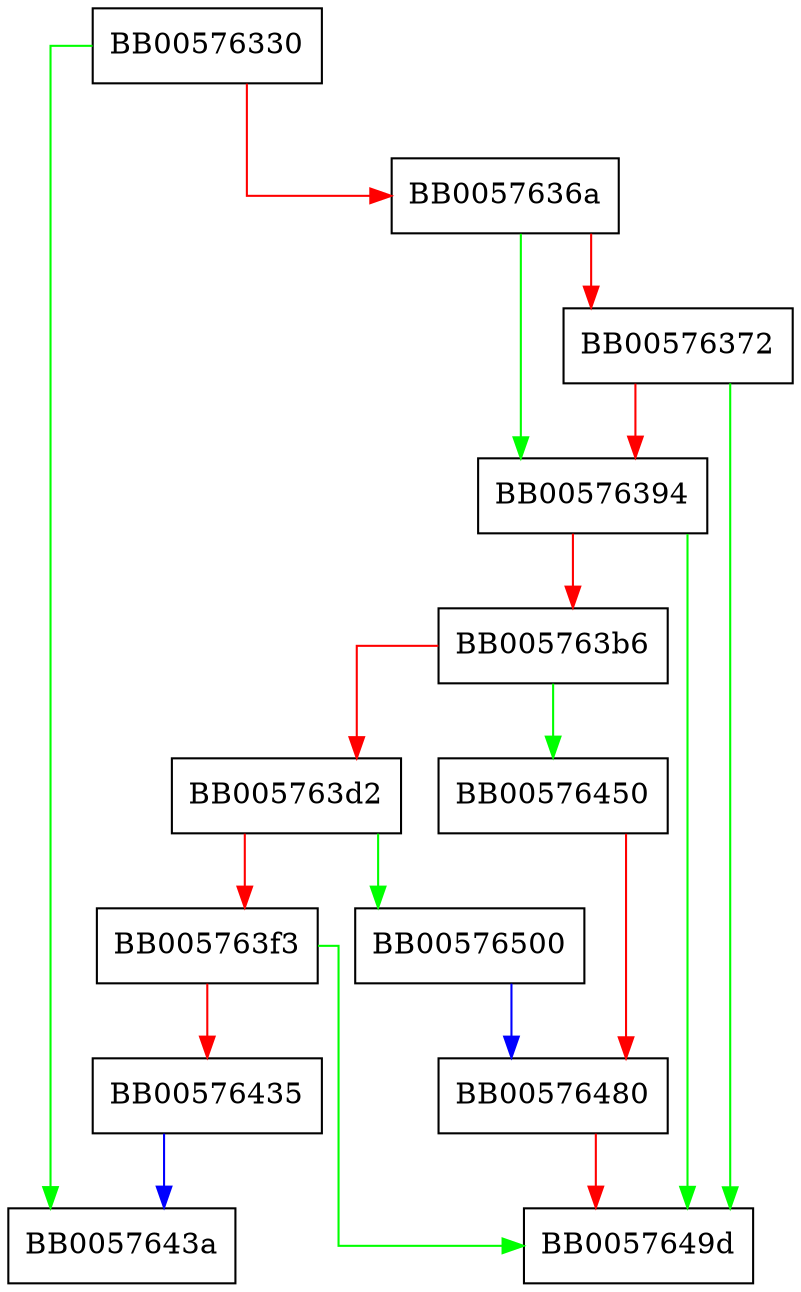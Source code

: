 digraph CTLOG_new_ex {
  node [shape="box"];
  graph [splines=ortho];
  BB00576330 -> BB0057643a [color="green"];
  BB00576330 -> BB0057636a [color="red"];
  BB0057636a -> BB00576394 [color="green"];
  BB0057636a -> BB00576372 [color="red"];
  BB00576372 -> BB0057649d [color="green"];
  BB00576372 -> BB00576394 [color="red"];
  BB00576394 -> BB0057649d [color="green"];
  BB00576394 -> BB005763b6 [color="red"];
  BB005763b6 -> BB00576450 [color="green"];
  BB005763b6 -> BB005763d2 [color="red"];
  BB005763d2 -> BB00576500 [color="green"];
  BB005763d2 -> BB005763f3 [color="red"];
  BB005763f3 -> BB0057649d [color="green"];
  BB005763f3 -> BB00576435 [color="red"];
  BB00576435 -> BB0057643a [color="blue"];
  BB00576450 -> BB00576480 [color="red"];
  BB00576480 -> BB0057649d [color="red"];
  BB00576500 -> BB00576480 [color="blue"];
}